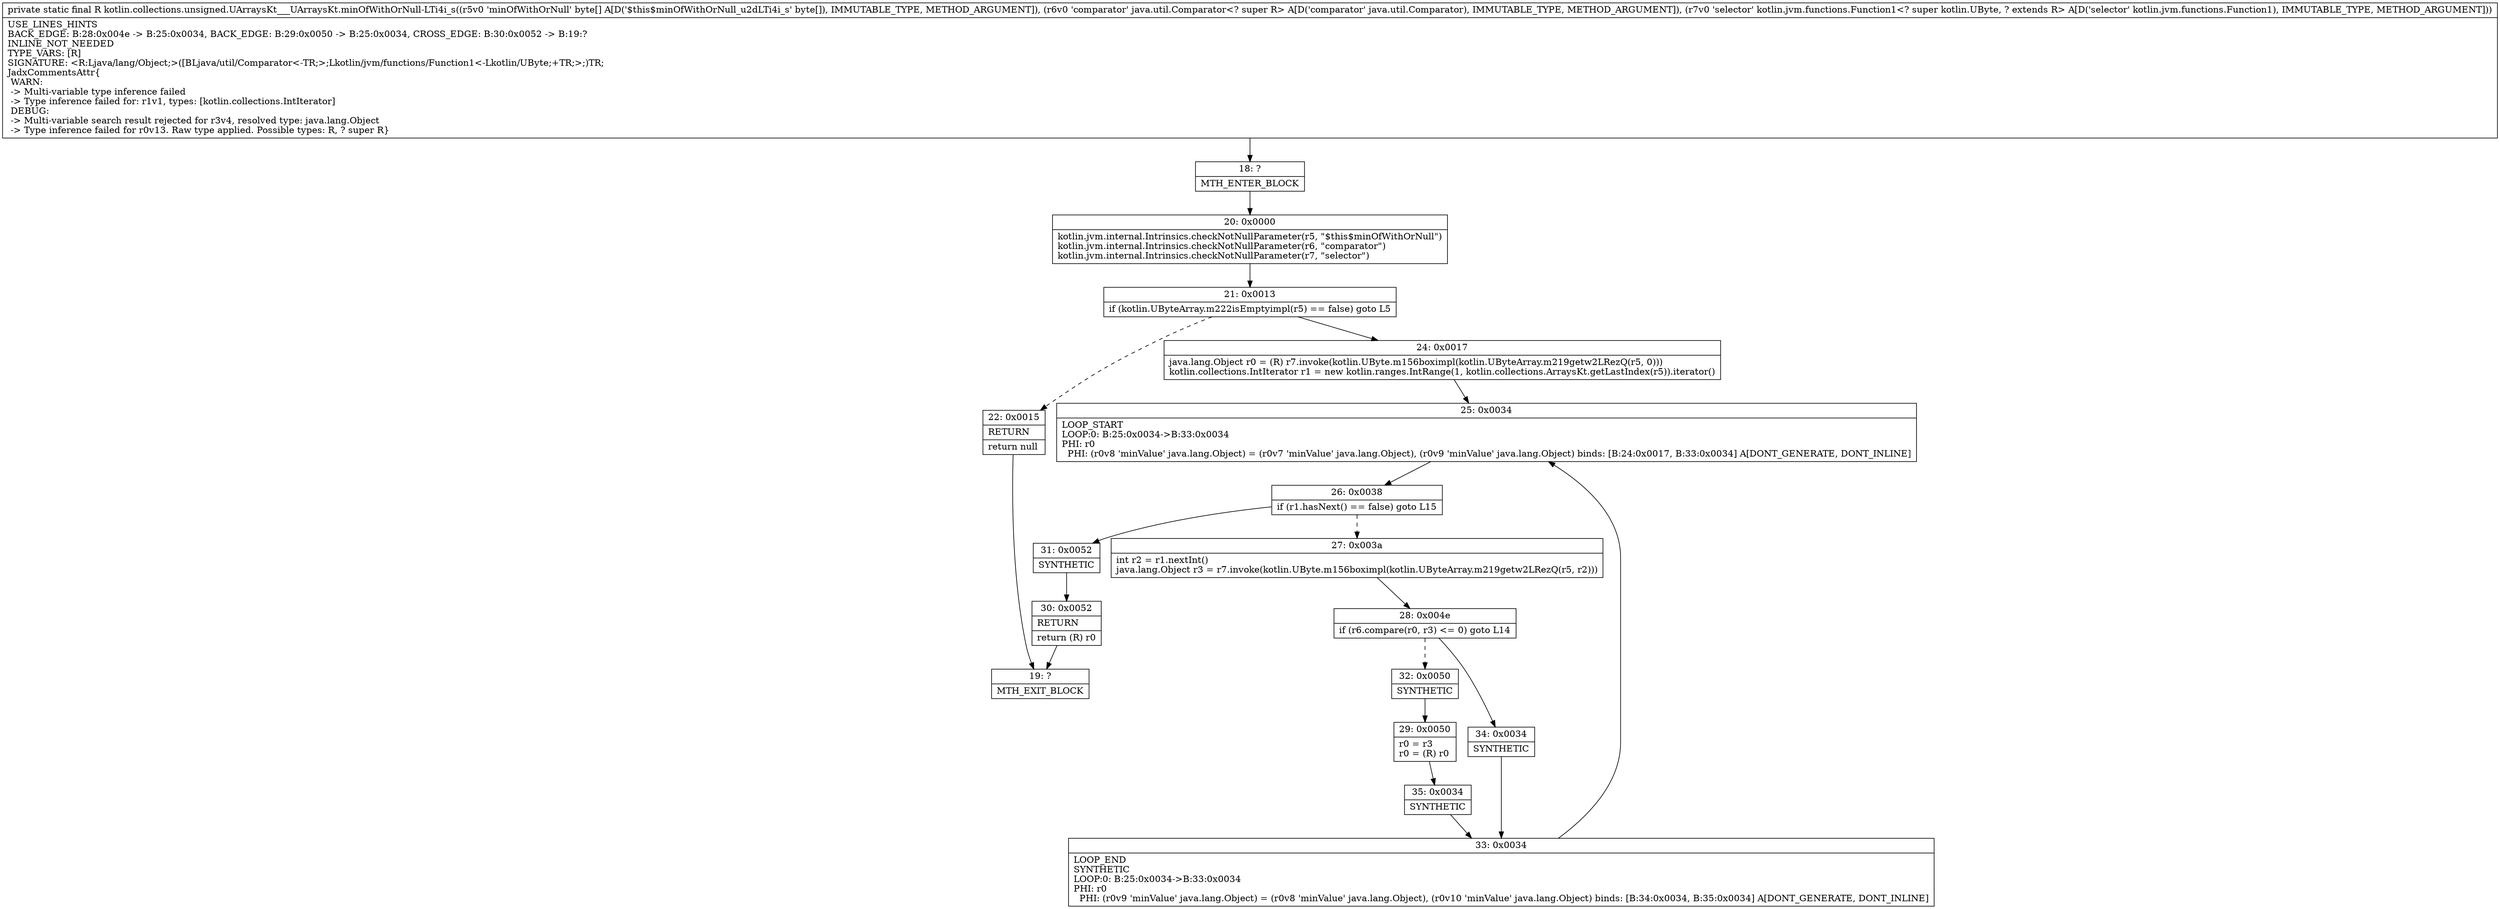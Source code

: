 digraph "CFG forkotlin.collections.unsigned.UArraysKt___UArraysKt.minOfWithOrNull\-LTi4i_s([BLjava\/util\/Comparator;Lkotlin\/jvm\/functions\/Function1;)Ljava\/lang\/Object;" {
Node_18 [shape=record,label="{18\:\ ?|MTH_ENTER_BLOCK\l}"];
Node_20 [shape=record,label="{20\:\ 0x0000|kotlin.jvm.internal.Intrinsics.checkNotNullParameter(r5, \"$this$minOfWithOrNull\")\lkotlin.jvm.internal.Intrinsics.checkNotNullParameter(r6, \"comparator\")\lkotlin.jvm.internal.Intrinsics.checkNotNullParameter(r7, \"selector\")\l}"];
Node_21 [shape=record,label="{21\:\ 0x0013|if (kotlin.UByteArray.m222isEmptyimpl(r5) == false) goto L5\l}"];
Node_22 [shape=record,label="{22\:\ 0x0015|RETURN\l|return null\l}"];
Node_19 [shape=record,label="{19\:\ ?|MTH_EXIT_BLOCK\l}"];
Node_24 [shape=record,label="{24\:\ 0x0017|java.lang.Object r0 = (R) r7.invoke(kotlin.UByte.m156boximpl(kotlin.UByteArray.m219getw2LRezQ(r5, 0)))\lkotlin.collections.IntIterator r1 = new kotlin.ranges.IntRange(1, kotlin.collections.ArraysKt.getLastIndex(r5)).iterator()\l}"];
Node_25 [shape=record,label="{25\:\ 0x0034|LOOP_START\lLOOP:0: B:25:0x0034\-\>B:33:0x0034\lPHI: r0 \l  PHI: (r0v8 'minValue' java.lang.Object) = (r0v7 'minValue' java.lang.Object), (r0v9 'minValue' java.lang.Object) binds: [B:24:0x0017, B:33:0x0034] A[DONT_GENERATE, DONT_INLINE]\l}"];
Node_26 [shape=record,label="{26\:\ 0x0038|if (r1.hasNext() == false) goto L15\l}"];
Node_27 [shape=record,label="{27\:\ 0x003a|int r2 = r1.nextInt()\ljava.lang.Object r3 = r7.invoke(kotlin.UByte.m156boximpl(kotlin.UByteArray.m219getw2LRezQ(r5, r2)))\l}"];
Node_28 [shape=record,label="{28\:\ 0x004e|if (r6.compare(r0, r3) \<= 0) goto L14\l}"];
Node_32 [shape=record,label="{32\:\ 0x0050|SYNTHETIC\l}"];
Node_29 [shape=record,label="{29\:\ 0x0050|r0 = r3\lr0 = (R) r0\l}"];
Node_35 [shape=record,label="{35\:\ 0x0034|SYNTHETIC\l}"];
Node_33 [shape=record,label="{33\:\ 0x0034|LOOP_END\lSYNTHETIC\lLOOP:0: B:25:0x0034\-\>B:33:0x0034\lPHI: r0 \l  PHI: (r0v9 'minValue' java.lang.Object) = (r0v8 'minValue' java.lang.Object), (r0v10 'minValue' java.lang.Object) binds: [B:34:0x0034, B:35:0x0034] A[DONT_GENERATE, DONT_INLINE]\l}"];
Node_34 [shape=record,label="{34\:\ 0x0034|SYNTHETIC\l}"];
Node_31 [shape=record,label="{31\:\ 0x0052|SYNTHETIC\l}"];
Node_30 [shape=record,label="{30\:\ 0x0052|RETURN\l|return (R) r0\l}"];
MethodNode[shape=record,label="{private static final R kotlin.collections.unsigned.UArraysKt___UArraysKt.minOfWithOrNull\-LTi4i_s((r5v0 'minOfWithOrNull' byte[] A[D('$this$minOfWithOrNull_u2dLTi4i_s' byte[]), IMMUTABLE_TYPE, METHOD_ARGUMENT]), (r6v0 'comparator' java.util.Comparator\<? super R\> A[D('comparator' java.util.Comparator), IMMUTABLE_TYPE, METHOD_ARGUMENT]), (r7v0 'selector' kotlin.jvm.functions.Function1\<? super kotlin.UByte, ? extends R\> A[D('selector' kotlin.jvm.functions.Function1), IMMUTABLE_TYPE, METHOD_ARGUMENT]))  | USE_LINES_HINTS\lBACK_EDGE: B:28:0x004e \-\> B:25:0x0034, BACK_EDGE: B:29:0x0050 \-\> B:25:0x0034, CROSS_EDGE: B:30:0x0052 \-\> B:19:?\lINLINE_NOT_NEEDED\lTYPE_VARS: [R]\lSIGNATURE: \<R:Ljava\/lang\/Object;\>([BLjava\/util\/Comparator\<\-TR;\>;Lkotlin\/jvm\/functions\/Function1\<\-Lkotlin\/UByte;+TR;\>;)TR;\lJadxCommentsAttr\{\l WARN: \l \-\> Multi\-variable type inference failed\l \-\> Type inference failed for: r1v1, types: [kotlin.collections.IntIterator]\l DEBUG: \l \-\> Multi\-variable search result rejected for r3v4, resolved type: java.lang.Object\l \-\> Type inference failed for r0v13. Raw type applied. Possible types: R, ? super R\}\l}"];
MethodNode -> Node_18;Node_18 -> Node_20;
Node_20 -> Node_21;
Node_21 -> Node_22[style=dashed];
Node_21 -> Node_24;
Node_22 -> Node_19;
Node_24 -> Node_25;
Node_25 -> Node_26;
Node_26 -> Node_27[style=dashed];
Node_26 -> Node_31;
Node_27 -> Node_28;
Node_28 -> Node_32[style=dashed];
Node_28 -> Node_34;
Node_32 -> Node_29;
Node_29 -> Node_35;
Node_35 -> Node_33;
Node_33 -> Node_25;
Node_34 -> Node_33;
Node_31 -> Node_30;
Node_30 -> Node_19;
}

